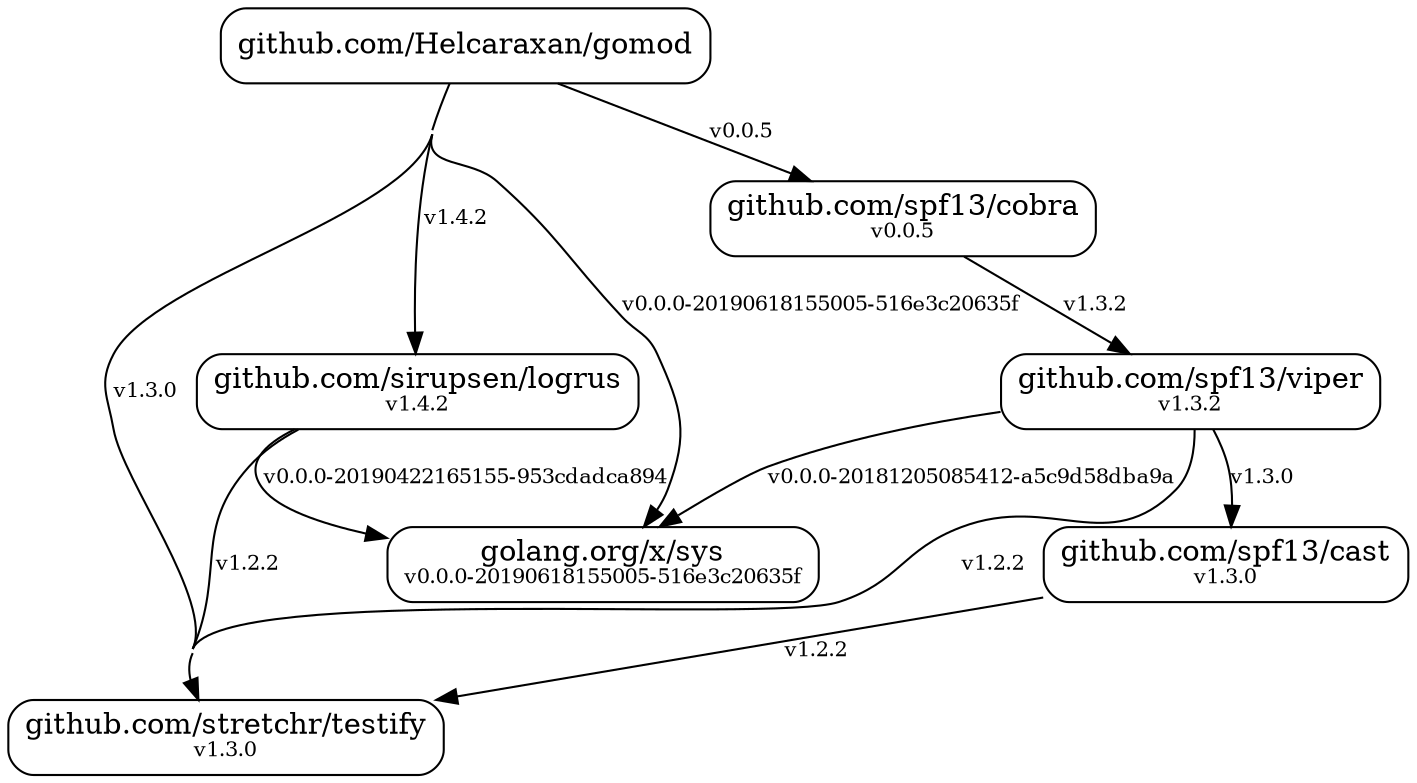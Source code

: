 strict digraph {
  node [shape=box,style=rounded]
  start=0
  concentrate=true
  "github.com/Helcaraxan/gomod"
  "github.com/stretchr/testify" [label=<github.com/stretchr/testify<br /><font point-size="10">v1.3.0</font>>]
  "golang.org/x/sys" [label=<golang.org/x/sys<br /><font point-size="10">v0.0.0-20190618155005-516e3c20635f</font>>]
  "github.com/sirupsen/logrus" [label=<github.com/sirupsen/logrus<br /><font point-size="10">v1.4.2</font>>]
  "github.com/spf13/cobra" [label=<github.com/spf13/cobra<br /><font point-size="10">v0.0.5</font>>]
  "github.com/spf13/viper" [label=<github.com/spf13/viper<br /><font point-size="10">v1.3.2</font>>]
  "github.com/spf13/cast" [label=<github.com/spf13/cast<br /><font point-size="10">v1.3.0</font>>]
  "github.com/Helcaraxan/gomod" -> "github.com/sirupsen/logrus" [label=<<font point-size="10">v1.4.2</font>>]
  "github.com/Helcaraxan/gomod" -> "github.com/spf13/cobra" [label=<<font point-size="10">v0.0.5</font>>]
  "github.com/Helcaraxan/gomod" -> "github.com/stretchr/testify" [minlen=3,label=<<font point-size="10">v1.3.0</font>>]
  "github.com/Helcaraxan/gomod" -> "golang.org/x/sys" [minlen=3,label=<<font point-size="10">v0.0.0-20190618155005-516e3c20635f</font>>]
  "github.com/sirupsen/logrus" -> "github.com/stretchr/testify" [label=<<font point-size="10">v1.2.2</font>>]
  "github.com/sirupsen/logrus" -> "golang.org/x/sys" [label=<<font point-size="10">v0.0.0-20190422165155-953cdadca894</font>>]
  "github.com/spf13/cast" -> "github.com/stretchr/testify" [label=<<font point-size="10">v1.2.2</font>>]
  "github.com/spf13/cobra" -> "github.com/spf13/viper" [label=<<font point-size="10">v1.3.2</font>>]
  "github.com/spf13/viper" -> "github.com/spf13/cast" [label=<<font point-size="10">v1.3.0</font>>]
  "github.com/spf13/viper" -> "github.com/stretchr/testify" [minlen=2,label=<<font point-size="10">v1.2.2</font>>]
  "github.com/spf13/viper" -> "golang.org/x/sys" [label=<<font point-size="10">v0.0.0-20181205085412-a5c9d58dba9a</font>>]
}
